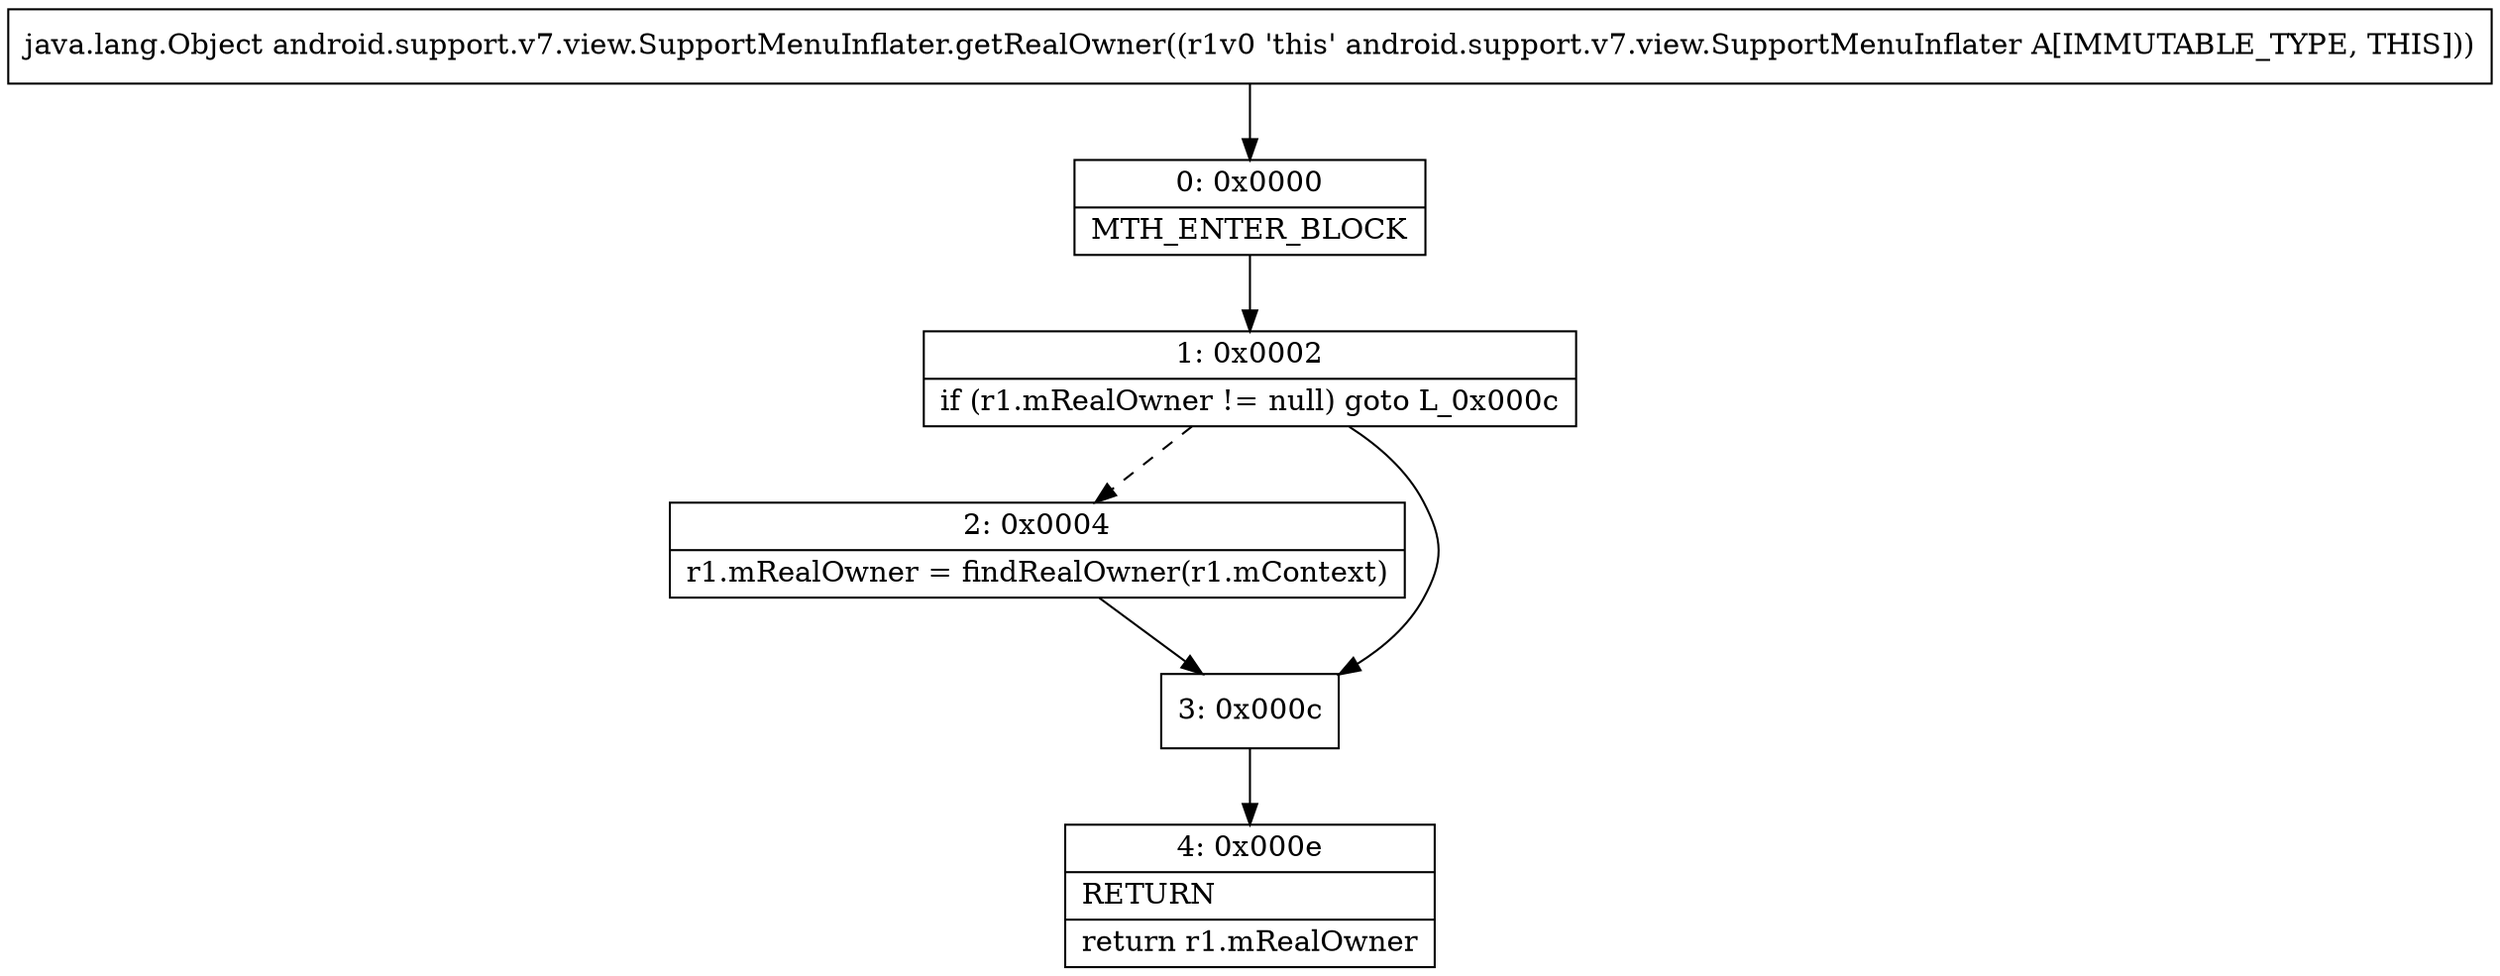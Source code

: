 digraph "CFG forandroid.support.v7.view.SupportMenuInflater.getRealOwner()Ljava\/lang\/Object;" {
Node_0 [shape=record,label="{0\:\ 0x0000|MTH_ENTER_BLOCK\l}"];
Node_1 [shape=record,label="{1\:\ 0x0002|if (r1.mRealOwner != null) goto L_0x000c\l}"];
Node_2 [shape=record,label="{2\:\ 0x0004|r1.mRealOwner = findRealOwner(r1.mContext)\l}"];
Node_3 [shape=record,label="{3\:\ 0x000c}"];
Node_4 [shape=record,label="{4\:\ 0x000e|RETURN\l|return r1.mRealOwner\l}"];
MethodNode[shape=record,label="{java.lang.Object android.support.v7.view.SupportMenuInflater.getRealOwner((r1v0 'this' android.support.v7.view.SupportMenuInflater A[IMMUTABLE_TYPE, THIS])) }"];
MethodNode -> Node_0;
Node_0 -> Node_1;
Node_1 -> Node_2[style=dashed];
Node_1 -> Node_3;
Node_2 -> Node_3;
Node_3 -> Node_4;
}

